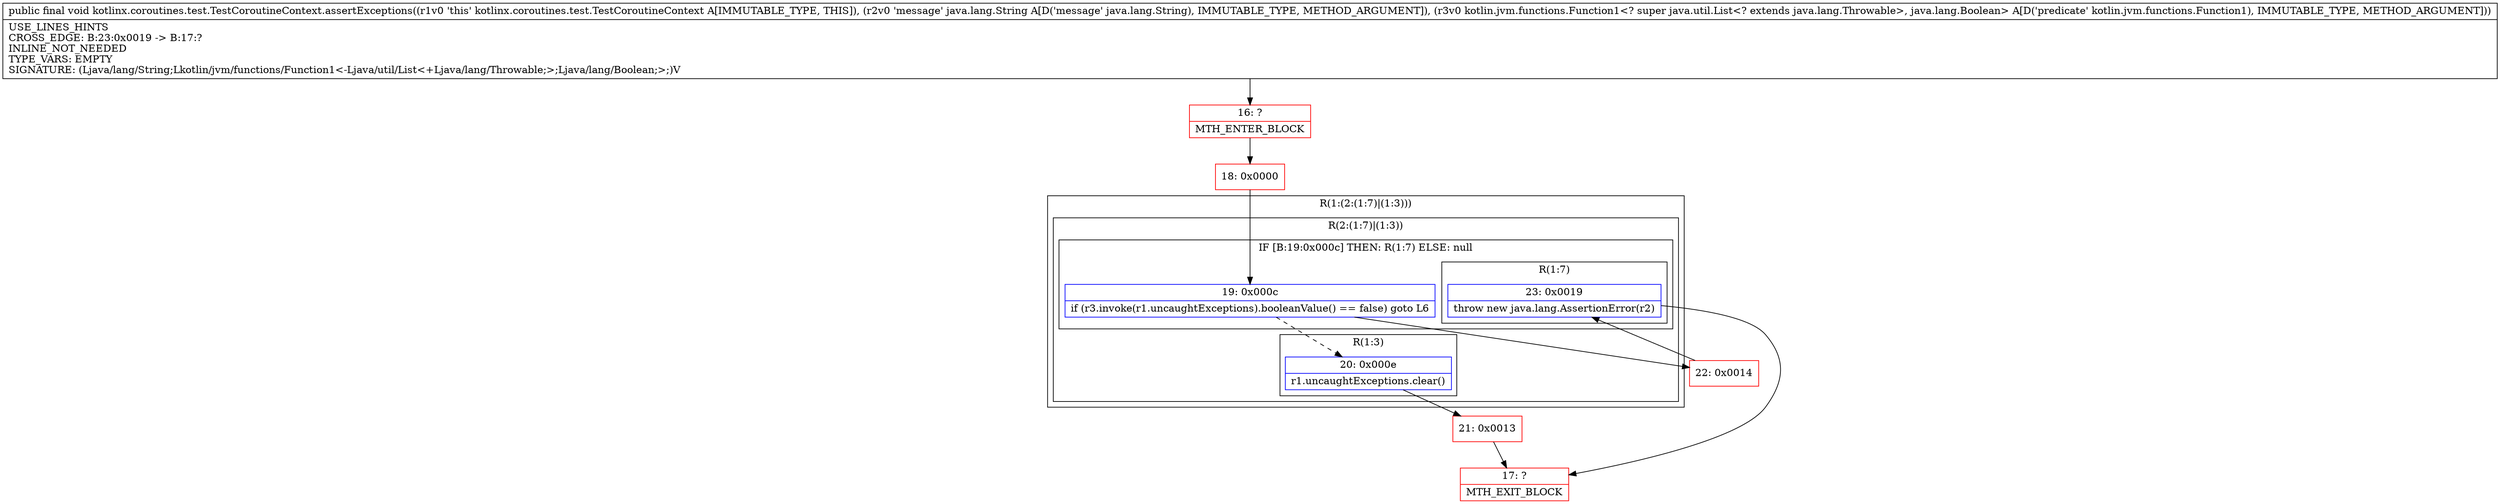 digraph "CFG forkotlinx.coroutines.test.TestCoroutineContext.assertExceptions(Ljava\/lang\/String;Lkotlin\/jvm\/functions\/Function1;)V" {
subgraph cluster_Region_734494408 {
label = "R(1:(2:(1:7)|(1:3)))";
node [shape=record,color=blue];
subgraph cluster_Region_1431224250 {
label = "R(2:(1:7)|(1:3))";
node [shape=record,color=blue];
subgraph cluster_IfRegion_1326683052 {
label = "IF [B:19:0x000c] THEN: R(1:7) ELSE: null";
node [shape=record,color=blue];
Node_19 [shape=record,label="{19\:\ 0x000c|if (r3.invoke(r1.uncaughtExceptions).booleanValue() == false) goto L6\l}"];
subgraph cluster_Region_201984516 {
label = "R(1:7)";
node [shape=record,color=blue];
Node_23 [shape=record,label="{23\:\ 0x0019|throw new java.lang.AssertionError(r2)\l}"];
}
}
subgraph cluster_Region_480973939 {
label = "R(1:3)";
node [shape=record,color=blue];
Node_20 [shape=record,label="{20\:\ 0x000e|r1.uncaughtExceptions.clear()\l}"];
}
}
}
Node_16 [shape=record,color=red,label="{16\:\ ?|MTH_ENTER_BLOCK\l}"];
Node_18 [shape=record,color=red,label="{18\:\ 0x0000}"];
Node_21 [shape=record,color=red,label="{21\:\ 0x0013}"];
Node_17 [shape=record,color=red,label="{17\:\ ?|MTH_EXIT_BLOCK\l}"];
Node_22 [shape=record,color=red,label="{22\:\ 0x0014}"];
MethodNode[shape=record,label="{public final void kotlinx.coroutines.test.TestCoroutineContext.assertExceptions((r1v0 'this' kotlinx.coroutines.test.TestCoroutineContext A[IMMUTABLE_TYPE, THIS]), (r2v0 'message' java.lang.String A[D('message' java.lang.String), IMMUTABLE_TYPE, METHOD_ARGUMENT]), (r3v0 kotlin.jvm.functions.Function1\<? super java.util.List\<? extends java.lang.Throwable\>, java.lang.Boolean\> A[D('predicate' kotlin.jvm.functions.Function1), IMMUTABLE_TYPE, METHOD_ARGUMENT]))  | USE_LINES_HINTS\lCROSS_EDGE: B:23:0x0019 \-\> B:17:?\lINLINE_NOT_NEEDED\lTYPE_VARS: EMPTY\lSIGNATURE: (Ljava\/lang\/String;Lkotlin\/jvm\/functions\/Function1\<\-Ljava\/util\/List\<+Ljava\/lang\/Throwable;\>;Ljava\/lang\/Boolean;\>;)V\l}"];
MethodNode -> Node_16;Node_19 -> Node_20[style=dashed];
Node_19 -> Node_22;
Node_23 -> Node_17;
Node_20 -> Node_21;
Node_16 -> Node_18;
Node_18 -> Node_19;
Node_21 -> Node_17;
Node_22 -> Node_23;
}

